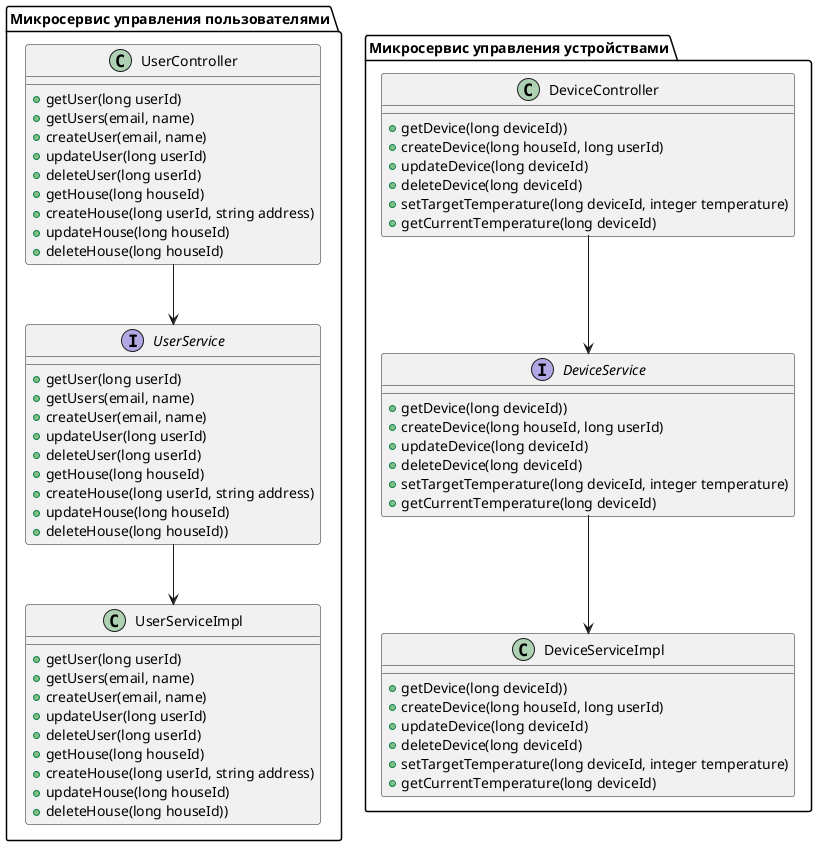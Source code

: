 @startuml

package "Микросервис управления пользователями" as uset_mgmt {
    class UserController {
        +getUser(long userId)
        +getUsers(email, name)
        +createUser(email, name)
        +updateUser(long userId)
        +deleteUser(long userId)
        +getHouse(long houseId)
        +createHouse(long userId, string address)
        +updateHouse(long houseId)
        +deleteHouse(long houseId)
    }
    class UserServiceImpl {
        +getUser(long userId)
        +getUsers(email, name)
        +createUser(email, name)
        +updateUser(long userId)
        +deleteUser(long userId)
        +getHouse(long houseId)
        +createHouse(long userId, string address)
        +updateHouse(long houseId)
        +deleteHouse(long houseId))
    }
    interface UserService {
        +getUser(long userId)
        +getUsers(email, name)
        +createUser(email, name)
        +updateUser(long userId)
        +deleteUser(long userId)
        +getHouse(long houseId)
        +createHouse(long userId, string address)
        +updateHouse(long houseId)
        +deleteHouse(long houseId))
    }

    UserController --> UserService
    UserService --> UserServiceImpl

}

package "Микросервис управления устройствами" as device_mcs {
    class DeviceController {
        +getDevice(long deviceId))
        +createDevice(long houseId, long userId)
        +updateDevice(long deviceId)
        +deleteDevice(long deviceId)
        +setTargetTemperature(long deviceId, integer temperature)
        +getCurrentTemperature(long deviceId)
    }
    class DeviceServiceImpl {
        +getDevice(long deviceId))
        +createDevice(long houseId, long userId)
        +updateDevice(long deviceId)
        +deleteDevice(long deviceId)
        +setTargetTemperature(long deviceId, integer temperature)
        +getCurrentTemperature(long deviceId)
    }
    interface DeviceService {
        +getDevice(long deviceId))
        +createDevice(long houseId, long userId)
        +updateDevice(long deviceId)
        +deleteDevice(long deviceId)
        +setTargetTemperature(long deviceId, integer temperature)
        +getCurrentTemperature(long deviceId)
    }

    DeviceController --> DeviceService
    DeviceService --> DeviceServiceImpl

}

@enduml